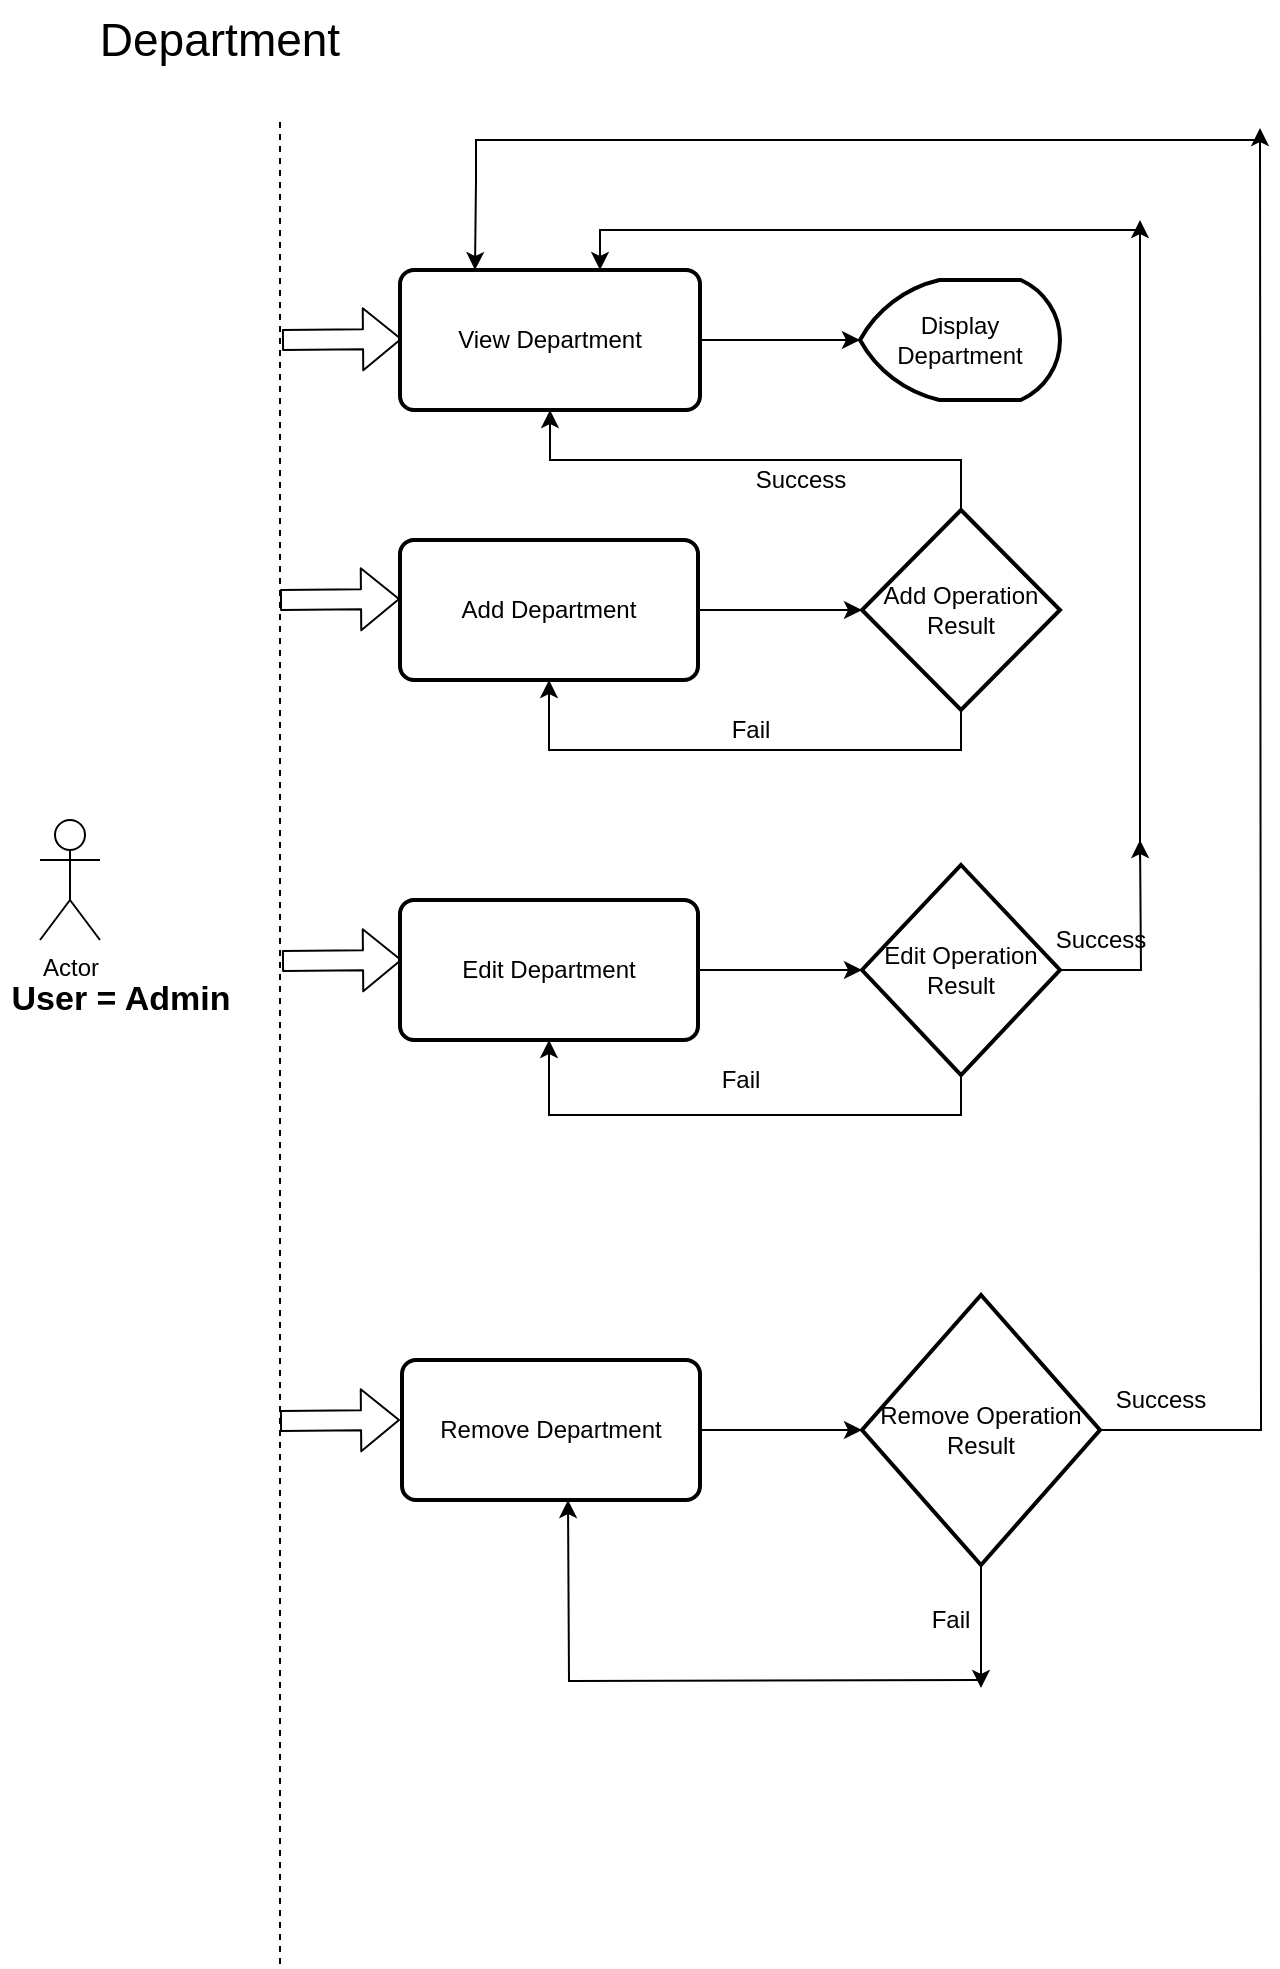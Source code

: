 <mxfile version="14.8.0" type="device"><diagram id="vqaQlGMWqDD1lRaRvaN_" name="Page-1"><mxGraphModel dx="868" dy="393" grid="1" gridSize="10" guides="1" tooltips="1" connect="1" arrows="1" fold="1" page="1" pageScale="1" pageWidth="850" pageHeight="1100" math="0" shadow="0"><root><mxCell id="0"/><mxCell id="1" parent="0"/><mxCell id="piEB9VUzyfzKmvWc2Psv-14" style="edgeStyle=orthogonalEdgeStyle;rounded=0;orthogonalLoop=1;jettySize=auto;html=1;entryX=0;entryY=0.5;entryDx=0;entryDy=0;entryPerimeter=0;" parent="1" source="piEB9VUzyfzKmvWc2Psv-2" target="piEB9VUzyfzKmvWc2Psv-6" edge="1"><mxGeometry relative="1" as="geometry"/></mxCell><mxCell id="piEB9VUzyfzKmvWc2Psv-2" value="View Department" style="rounded=1;whiteSpace=wrap;html=1;absoluteArcSize=1;arcSize=14;strokeWidth=2;" parent="1" vertex="1"><mxGeometry x="220" y="155" width="150" height="70" as="geometry"/></mxCell><mxCell id="piEB9VUzyfzKmvWc2Psv-23" style="edgeStyle=orthogonalEdgeStyle;rounded=0;orthogonalLoop=1;jettySize=auto;html=1;entryX=0;entryY=0.5;entryDx=0;entryDy=0;entryPerimeter=0;" parent="1" source="piEB9VUzyfzKmvWc2Psv-3" target="piEB9VUzyfzKmvWc2Psv-7" edge="1"><mxGeometry relative="1" as="geometry"/></mxCell><mxCell id="piEB9VUzyfzKmvWc2Psv-3" value="Add Department" style="rounded=1;whiteSpace=wrap;html=1;absoluteArcSize=1;arcSize=14;strokeWidth=2;" parent="1" vertex="1"><mxGeometry x="220" y="290" width="149" height="70" as="geometry"/></mxCell><mxCell id="piEB9VUzyfzKmvWc2Psv-24" style="edgeStyle=orthogonalEdgeStyle;rounded=0;orthogonalLoop=1;jettySize=auto;html=1;entryX=0;entryY=0.5;entryDx=0;entryDy=0;entryPerimeter=0;" parent="1" source="piEB9VUzyfzKmvWc2Psv-4" target="piEB9VUzyfzKmvWc2Psv-15" edge="1"><mxGeometry relative="1" as="geometry"/></mxCell><mxCell id="piEB9VUzyfzKmvWc2Psv-4" value="Edit Department" style="rounded=1;whiteSpace=wrap;html=1;absoluteArcSize=1;arcSize=14;strokeWidth=2;" parent="1" vertex="1"><mxGeometry x="220" y="470" width="149" height="70" as="geometry"/></mxCell><mxCell id="piEB9VUzyfzKmvWc2Psv-32" style="edgeStyle=orthogonalEdgeStyle;rounded=0;orthogonalLoop=1;jettySize=auto;html=1;entryX=0;entryY=0.5;entryDx=0;entryDy=0;entryPerimeter=0;" parent="1" source="piEB9VUzyfzKmvWc2Psv-5" target="piEB9VUzyfzKmvWc2Psv-25" edge="1"><mxGeometry relative="1" as="geometry"/></mxCell><mxCell id="piEB9VUzyfzKmvWc2Psv-5" value="Remove Department" style="rounded=1;whiteSpace=wrap;html=1;absoluteArcSize=1;arcSize=14;strokeWidth=2;" parent="1" vertex="1"><mxGeometry x="221" y="700" width="149" height="70" as="geometry"/></mxCell><mxCell id="piEB9VUzyfzKmvWc2Psv-6" value="Display Department" style="strokeWidth=2;html=1;shape=mxgraph.flowchart.display;whiteSpace=wrap;" parent="1" vertex="1"><mxGeometry x="450" y="160" width="100" height="60" as="geometry"/></mxCell><mxCell id="piEB9VUzyfzKmvWc2Psv-8" style="edgeStyle=orthogonalEdgeStyle;rounded=0;orthogonalLoop=1;jettySize=auto;html=1;exitX=0.5;exitY=0;exitDx=0;exitDy=0;exitPerimeter=0;entryX=0.5;entryY=1;entryDx=0;entryDy=0;" parent="1" source="piEB9VUzyfzKmvWc2Psv-7" target="piEB9VUzyfzKmvWc2Psv-2" edge="1"><mxGeometry relative="1" as="geometry"><mxPoint x="670" y="325" as="targetPoint"/></mxGeometry></mxCell><mxCell id="piEB9VUzyfzKmvWc2Psv-7" value="Add Operation Result" style="strokeWidth=2;html=1;shape=mxgraph.flowchart.decision;whiteSpace=wrap;" parent="1" vertex="1"><mxGeometry x="451" y="275" width="99" height="100" as="geometry"/></mxCell><mxCell id="piEB9VUzyfzKmvWc2Psv-9" value="Success" style="text;html=1;align=center;verticalAlign=middle;resizable=0;points=[];autosize=1;strokeColor=none;" parent="1" vertex="1"><mxGeometry x="390" y="250" width="60" height="20" as="geometry"/></mxCell><mxCell id="piEB9VUzyfzKmvWc2Psv-12" style="edgeStyle=orthogonalEdgeStyle;rounded=0;orthogonalLoop=1;jettySize=auto;html=1;exitX=0.5;exitY=1;exitDx=0;exitDy=0;exitPerimeter=0;entryX=0.5;entryY=1;entryDx=0;entryDy=0;" parent="1" source="piEB9VUzyfzKmvWc2Psv-7" target="piEB9VUzyfzKmvWc2Psv-3" edge="1"><mxGeometry relative="1" as="geometry"><mxPoint x="450" y="410" as="targetPoint"/><mxPoint x="500" y="390" as="sourcePoint"/></mxGeometry></mxCell><mxCell id="piEB9VUzyfzKmvWc2Psv-13" value="Fail" style="text;html=1;align=center;verticalAlign=middle;resizable=0;points=[];autosize=1;strokeColor=none;" parent="1" vertex="1"><mxGeometry x="380" y="375" width="30" height="20" as="geometry"/></mxCell><mxCell id="piEB9VUzyfzKmvWc2Psv-16" style="edgeStyle=orthogonalEdgeStyle;rounded=0;orthogonalLoop=1;jettySize=auto;html=1;exitX=1;exitY=0.5;exitDx=0;exitDy=0;exitPerimeter=0;" parent="1" source="piEB9VUzyfzKmvWc2Psv-15" edge="1"><mxGeometry relative="1" as="geometry"><mxPoint x="590" y="440" as="targetPoint"/></mxGeometry></mxCell><mxCell id="piEB9VUzyfzKmvWc2Psv-15" value="Edit Operation Result" style="strokeWidth=2;html=1;shape=mxgraph.flowchart.decision;whiteSpace=wrap;" parent="1" vertex="1"><mxGeometry x="451" y="452.5" width="99" height="105" as="geometry"/></mxCell><mxCell id="piEB9VUzyfzKmvWc2Psv-17" style="edgeStyle=orthogonalEdgeStyle;rounded=0;orthogonalLoop=1;jettySize=auto;html=1;" parent="1" edge="1"><mxGeometry relative="1" as="geometry"><mxPoint x="590" y="130" as="targetPoint"/><mxPoint x="590" y="450" as="sourcePoint"/></mxGeometry></mxCell><mxCell id="piEB9VUzyfzKmvWc2Psv-18" style="edgeStyle=orthogonalEdgeStyle;rounded=0;orthogonalLoop=1;jettySize=auto;html=1;" parent="1" edge="1"><mxGeometry relative="1" as="geometry"><mxPoint x="320" y="155" as="targetPoint"/><mxPoint x="590" y="135" as="sourcePoint"/><Array as="points"><mxPoint x="320" y="135"/></Array></mxGeometry></mxCell><mxCell id="piEB9VUzyfzKmvWc2Psv-20" style="edgeStyle=orthogonalEdgeStyle;rounded=0;orthogonalLoop=1;jettySize=auto;html=1;entryX=0.5;entryY=1;entryDx=0;entryDy=0;exitX=0.5;exitY=1;exitDx=0;exitDy=0;exitPerimeter=0;" parent="1" source="piEB9VUzyfzKmvWc2Psv-15" target="piEB9VUzyfzKmvWc2Psv-4" edge="1"><mxGeometry relative="1" as="geometry"><mxPoint x="600" y="210" as="targetPoint"/><mxPoint x="510" y="540" as="sourcePoint"/></mxGeometry></mxCell><mxCell id="piEB9VUzyfzKmvWc2Psv-21" value="Fail" style="text;html=1;align=center;verticalAlign=middle;resizable=0;points=[];autosize=1;strokeColor=none;" parent="1" vertex="1"><mxGeometry x="375" y="550" width="30" height="20" as="geometry"/></mxCell><mxCell id="piEB9VUzyfzKmvWc2Psv-22" value="Success" style="text;html=1;align=center;verticalAlign=middle;resizable=0;points=[];autosize=1;strokeColor=none;" parent="1" vertex="1"><mxGeometry x="540" y="480" width="60" height="20" as="geometry"/></mxCell><mxCell id="piEB9VUzyfzKmvWc2Psv-26" style="edgeStyle=orthogonalEdgeStyle;rounded=0;orthogonalLoop=1;jettySize=auto;html=1;" parent="1" source="piEB9VUzyfzKmvWc2Psv-25" edge="1"><mxGeometry relative="1" as="geometry"><mxPoint x="650" y="84" as="targetPoint"/></mxGeometry></mxCell><mxCell id="piEB9VUzyfzKmvWc2Psv-29" style="edgeStyle=orthogonalEdgeStyle;rounded=0;orthogonalLoop=1;jettySize=auto;html=1;" parent="1" source="piEB9VUzyfzKmvWc2Psv-25" edge="1"><mxGeometry relative="1" as="geometry"><mxPoint x="510.5" y="864" as="targetPoint"/></mxGeometry></mxCell><mxCell id="piEB9VUzyfzKmvWc2Psv-25" value="Remove Operation Result" style="strokeWidth=2;html=1;shape=mxgraph.flowchart.decision;whiteSpace=wrap;" parent="1" vertex="1"><mxGeometry x="451" y="667.5" width="119" height="135" as="geometry"/></mxCell><mxCell id="piEB9VUzyfzKmvWc2Psv-27" style="edgeStyle=orthogonalEdgeStyle;rounded=0;orthogonalLoop=1;jettySize=auto;html=1;entryX=0.25;entryY=0;entryDx=0;entryDy=0;" parent="1" target="piEB9VUzyfzKmvWc2Psv-2" edge="1"><mxGeometry relative="1" as="geometry"><mxPoint x="280" y="150" as="targetPoint"/><mxPoint x="650" y="90" as="sourcePoint"/><Array as="points"><mxPoint x="258" y="90"/><mxPoint x="258" y="110"/></Array></mxGeometry></mxCell><mxCell id="piEB9VUzyfzKmvWc2Psv-28" value="Success" style="text;html=1;align=center;verticalAlign=middle;resizable=0;points=[];autosize=1;strokeColor=none;" parent="1" vertex="1"><mxGeometry x="570" y="710" width="60" height="20" as="geometry"/></mxCell><mxCell id="piEB9VUzyfzKmvWc2Psv-30" style="edgeStyle=orthogonalEdgeStyle;rounded=0;orthogonalLoop=1;jettySize=auto;html=1;" parent="1" edge="1"><mxGeometry relative="1" as="geometry"><mxPoint x="304" y="770" as="targetPoint"/><mxPoint x="510" y="860" as="sourcePoint"/></mxGeometry></mxCell><mxCell id="piEB9VUzyfzKmvWc2Psv-31" value="Fail" style="text;html=1;align=center;verticalAlign=middle;resizable=0;points=[];autosize=1;strokeColor=none;" parent="1" vertex="1"><mxGeometry x="480" y="820" width="30" height="20" as="geometry"/></mxCell><mxCell id="piEB9VUzyfzKmvWc2Psv-33" value="" style="endArrow=none;dashed=1;html=1;" parent="1" edge="1"><mxGeometry width="50" height="50" relative="1" as="geometry"><mxPoint x="160" y="1002" as="sourcePoint"/><mxPoint x="160" y="80" as="targetPoint"/></mxGeometry></mxCell><mxCell id="piEB9VUzyfzKmvWc2Psv-35" value="Actor" style="shape=umlActor;verticalLabelPosition=bottom;verticalAlign=top;html=1;outlineConnect=0;" parent="1" vertex="1"><mxGeometry x="40" y="430" width="30" height="60" as="geometry"/></mxCell><mxCell id="piEB9VUzyfzKmvWc2Psv-36" value="Department" style="text;html=1;strokeColor=none;fillColor=none;align=center;verticalAlign=middle;whiteSpace=wrap;rounded=0;fontSize=23;" parent="1" vertex="1"><mxGeometry x="20" y="20" width="220" height="40" as="geometry"/></mxCell><mxCell id="tjYAL6-55XOeXQYsdh0H-1" value="" style="shape=flexArrow;endArrow=classic;html=1;fontSize=23;entryX=0;entryY=0.5;entryDx=0;entryDy=0;" parent="1" edge="1"><mxGeometry width="50" height="50" relative="1" as="geometry"><mxPoint x="161" y="190" as="sourcePoint"/><mxPoint x="221" y="189.5" as="targetPoint"/></mxGeometry></mxCell><mxCell id="tjYAL6-55XOeXQYsdh0H-2" value="" style="shape=flexArrow;endArrow=classic;html=1;fontSize=23;entryX=0;entryY=0.5;entryDx=0;entryDy=0;" parent="1" edge="1"><mxGeometry width="50" height="50" relative="1" as="geometry"><mxPoint x="160" y="320" as="sourcePoint"/><mxPoint x="220" y="319.5" as="targetPoint"/></mxGeometry></mxCell><mxCell id="tjYAL6-55XOeXQYsdh0H-3" value="" style="shape=flexArrow;endArrow=classic;html=1;fontSize=23;entryX=0;entryY=0.5;entryDx=0;entryDy=0;" parent="1" edge="1"><mxGeometry width="50" height="50" relative="1" as="geometry"><mxPoint x="161" y="500.5" as="sourcePoint"/><mxPoint x="221" y="500" as="targetPoint"/></mxGeometry></mxCell><mxCell id="tjYAL6-55XOeXQYsdh0H-4" value="" style="shape=flexArrow;endArrow=classic;html=1;fontSize=23;entryX=0;entryY=0.5;entryDx=0;entryDy=0;" parent="1" edge="1"><mxGeometry width="50" height="50" relative="1" as="geometry"><mxPoint x="160" y="730.5" as="sourcePoint"/><mxPoint x="220" y="730" as="targetPoint"/></mxGeometry></mxCell><mxCell id="QzDTi57LLOGHJ1Cetubj-1" value="&lt;font style=&quot;font-size: 17px&quot;&gt;&lt;b&gt;User = Admin&lt;/b&gt;&lt;/font&gt;" style="text;html=1;align=center;verticalAlign=middle;resizable=0;points=[];autosize=1;strokeColor=none;" vertex="1" parent="1"><mxGeometry x="20" y="510" width="120" height="20" as="geometry"/></mxCell></root></mxGraphModel></diagram></mxfile>